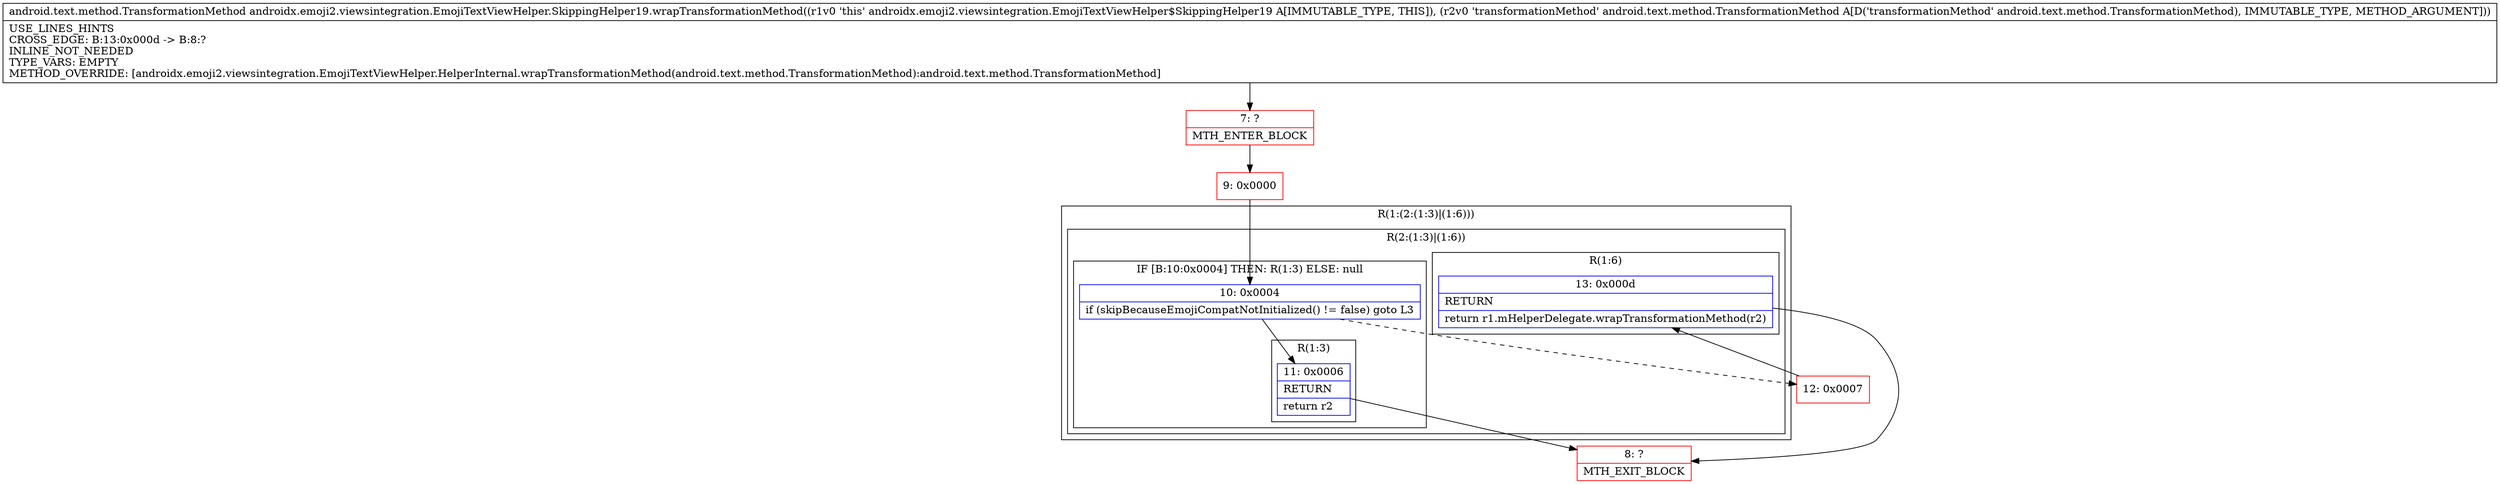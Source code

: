 digraph "CFG forandroidx.emoji2.viewsintegration.EmojiTextViewHelper.SkippingHelper19.wrapTransformationMethod(Landroid\/text\/method\/TransformationMethod;)Landroid\/text\/method\/TransformationMethod;" {
subgraph cluster_Region_2087764544 {
label = "R(1:(2:(1:3)|(1:6)))";
node [shape=record,color=blue];
subgraph cluster_Region_1707957229 {
label = "R(2:(1:3)|(1:6))";
node [shape=record,color=blue];
subgraph cluster_IfRegion_1142542759 {
label = "IF [B:10:0x0004] THEN: R(1:3) ELSE: null";
node [shape=record,color=blue];
Node_10 [shape=record,label="{10\:\ 0x0004|if (skipBecauseEmojiCompatNotInitialized() != false) goto L3\l}"];
subgraph cluster_Region_1308446626 {
label = "R(1:3)";
node [shape=record,color=blue];
Node_11 [shape=record,label="{11\:\ 0x0006|RETURN\l|return r2\l}"];
}
}
subgraph cluster_Region_937817759 {
label = "R(1:6)";
node [shape=record,color=blue];
Node_13 [shape=record,label="{13\:\ 0x000d|RETURN\l|return r1.mHelperDelegate.wrapTransformationMethod(r2)\l}"];
}
}
}
Node_7 [shape=record,color=red,label="{7\:\ ?|MTH_ENTER_BLOCK\l}"];
Node_9 [shape=record,color=red,label="{9\:\ 0x0000}"];
Node_8 [shape=record,color=red,label="{8\:\ ?|MTH_EXIT_BLOCK\l}"];
Node_12 [shape=record,color=red,label="{12\:\ 0x0007}"];
MethodNode[shape=record,label="{android.text.method.TransformationMethod androidx.emoji2.viewsintegration.EmojiTextViewHelper.SkippingHelper19.wrapTransformationMethod((r1v0 'this' androidx.emoji2.viewsintegration.EmojiTextViewHelper$SkippingHelper19 A[IMMUTABLE_TYPE, THIS]), (r2v0 'transformationMethod' android.text.method.TransformationMethod A[D('transformationMethod' android.text.method.TransformationMethod), IMMUTABLE_TYPE, METHOD_ARGUMENT]))  | USE_LINES_HINTS\lCROSS_EDGE: B:13:0x000d \-\> B:8:?\lINLINE_NOT_NEEDED\lTYPE_VARS: EMPTY\lMETHOD_OVERRIDE: [androidx.emoji2.viewsintegration.EmojiTextViewHelper.HelperInternal.wrapTransformationMethod(android.text.method.TransformationMethod):android.text.method.TransformationMethod]\l}"];
MethodNode -> Node_7;Node_10 -> Node_11;
Node_10 -> Node_12[style=dashed];
Node_11 -> Node_8;
Node_13 -> Node_8;
Node_7 -> Node_9;
Node_9 -> Node_10;
Node_12 -> Node_13;
}

